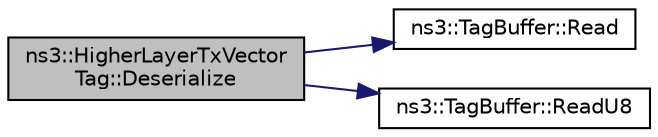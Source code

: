 digraph "ns3::HigherLayerTxVectorTag::Deserialize"
{
 // LATEX_PDF_SIZE
  edge [fontname="Helvetica",fontsize="10",labelfontname="Helvetica",labelfontsize="10"];
  node [fontname="Helvetica",fontsize="10",shape=record];
  rankdir="LR";
  Node1 [label="ns3::HigherLayerTxVector\lTag::Deserialize",height=0.2,width=0.4,color="black", fillcolor="grey75", style="filled", fontcolor="black",tooltip=" "];
  Node1 -> Node2 [color="midnightblue",fontsize="10",style="solid",fontname="Helvetica"];
  Node2 [label="ns3::TagBuffer::Read",height=0.2,width=0.4,color="black", fillcolor="white", style="filled",URL="$classns3_1_1_tag_buffer.html#a1da2fae250eb24650a5e0169d9bf1997",tooltip=" "];
  Node1 -> Node3 [color="midnightblue",fontsize="10",style="solid",fontname="Helvetica"];
  Node3 [label="ns3::TagBuffer::ReadU8",height=0.2,width=0.4,color="black", fillcolor="white", style="filled",URL="$classns3_1_1_tag_buffer.html#af424ec7219aed6d9d31d414bf89ae5bd",tooltip=" "];
}
